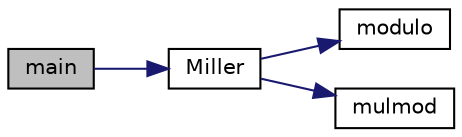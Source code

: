 digraph "main"
{
  edge [fontname="Helvetica",fontsize="10",labelfontname="Helvetica",labelfontsize="10"];
  node [fontname="Helvetica",fontsize="10",shape=record];
  rankdir="LR";
  Node1 [label="main",height=0.2,width=0.4,color="black", fillcolor="grey75", style="filled", fontcolor="black"];
  Node1 -> Node2 [color="midnightblue",fontsize="10",style="solid",fontname="Helvetica"];
  Node2 [label="Miller",height=0.2,width=0.4,color="black", fillcolor="white", style="filled",URL="$MillerRabin_8cpp.html#af5c7cdef8736b586ed63ccc823ed22c4"];
  Node2 -> Node3 [color="midnightblue",fontsize="10",style="solid",fontname="Helvetica"];
  Node3 [label="modulo",height=0.2,width=0.4,color="black", fillcolor="white", style="filled",URL="$MillerRabin_8cpp.html#ad815f4d0c344576558f86d0dd549e7f2"];
  Node2 -> Node4 [color="midnightblue",fontsize="10",style="solid",fontname="Helvetica"];
  Node4 [label="mulmod",height=0.2,width=0.4,color="black", fillcolor="white", style="filled",URL="$MillerRabin_8cpp.html#ab15961d1fb7161ec54a9b31fbfd4b59d"];
}
